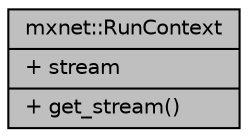 digraph "mxnet::RunContext"
{
  edge [fontname="Helvetica",fontsize="10",labelfontname="Helvetica",labelfontsize="10"];
  node [fontname="Helvetica",fontsize="10",shape=record];
  Node1 [label="{mxnet::RunContext\n|+ stream\l|+ get_stream()\l}",height=0.2,width=0.4,color="black", fillcolor="grey75", style="filled" fontcolor="black"];
}
